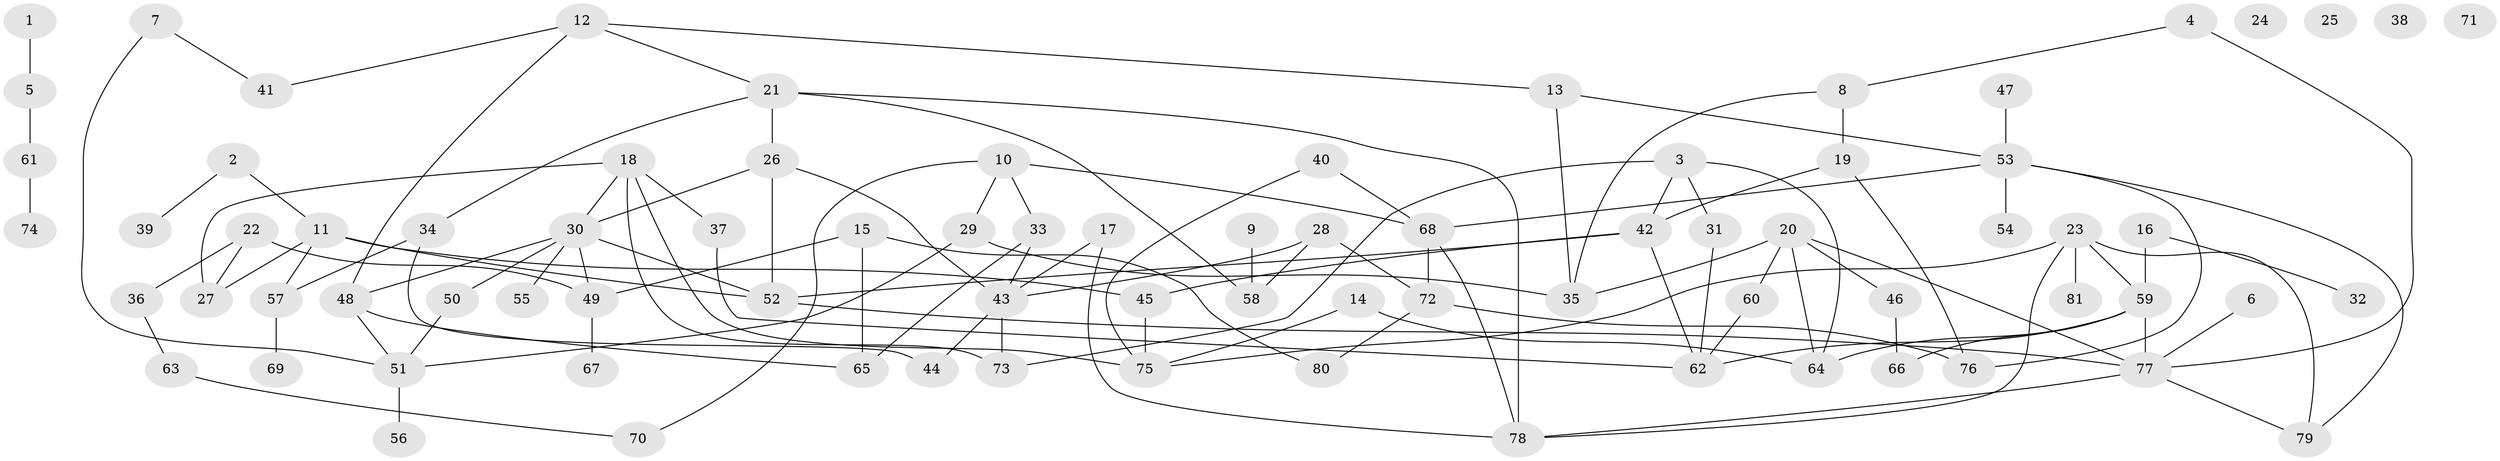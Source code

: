 // coarse degree distribution, {1: 0.225, 2: 0.175, 0: 0.1, 3: 0.15, 5: 0.225, 6: 0.025, 4: 0.05, 12: 0.025, 8: 0.025}
// Generated by graph-tools (version 1.1) at 2025/43/03/04/25 21:43:03]
// undirected, 81 vertices, 117 edges
graph export_dot {
graph [start="1"]
  node [color=gray90,style=filled];
  1;
  2;
  3;
  4;
  5;
  6;
  7;
  8;
  9;
  10;
  11;
  12;
  13;
  14;
  15;
  16;
  17;
  18;
  19;
  20;
  21;
  22;
  23;
  24;
  25;
  26;
  27;
  28;
  29;
  30;
  31;
  32;
  33;
  34;
  35;
  36;
  37;
  38;
  39;
  40;
  41;
  42;
  43;
  44;
  45;
  46;
  47;
  48;
  49;
  50;
  51;
  52;
  53;
  54;
  55;
  56;
  57;
  58;
  59;
  60;
  61;
  62;
  63;
  64;
  65;
  66;
  67;
  68;
  69;
  70;
  71;
  72;
  73;
  74;
  75;
  76;
  77;
  78;
  79;
  80;
  81;
  1 -- 5;
  2 -- 11;
  2 -- 39;
  3 -- 31;
  3 -- 42;
  3 -- 64;
  3 -- 73;
  4 -- 8;
  4 -- 77;
  5 -- 61;
  6 -- 77;
  7 -- 41;
  7 -- 51;
  8 -- 19;
  8 -- 35;
  9 -- 58;
  10 -- 29;
  10 -- 33;
  10 -- 68;
  10 -- 70;
  11 -- 27;
  11 -- 45;
  11 -- 52;
  11 -- 57;
  12 -- 13;
  12 -- 21;
  12 -- 41;
  12 -- 48;
  13 -- 35;
  13 -- 53;
  14 -- 64;
  14 -- 75;
  15 -- 49;
  15 -- 65;
  15 -- 80;
  16 -- 32;
  16 -- 59;
  17 -- 43;
  17 -- 78;
  18 -- 27;
  18 -- 30;
  18 -- 37;
  18 -- 73;
  18 -- 75;
  19 -- 42;
  19 -- 76;
  20 -- 35;
  20 -- 46;
  20 -- 60;
  20 -- 64;
  20 -- 77;
  21 -- 26;
  21 -- 34;
  21 -- 58;
  21 -- 78;
  22 -- 27;
  22 -- 36;
  22 -- 49;
  23 -- 59;
  23 -- 75;
  23 -- 78;
  23 -- 79;
  23 -- 81;
  26 -- 30;
  26 -- 43;
  26 -- 52;
  28 -- 43;
  28 -- 58;
  28 -- 72;
  29 -- 35;
  29 -- 51;
  30 -- 48;
  30 -- 49;
  30 -- 50;
  30 -- 52;
  30 -- 55;
  31 -- 62;
  33 -- 43;
  33 -- 65;
  34 -- 44;
  34 -- 57;
  36 -- 63;
  37 -- 62;
  40 -- 68;
  40 -- 75;
  42 -- 45;
  42 -- 52;
  42 -- 62;
  43 -- 44;
  43 -- 73;
  45 -- 75;
  46 -- 66;
  47 -- 53;
  48 -- 51;
  48 -- 65;
  49 -- 67;
  50 -- 51;
  51 -- 56;
  52 -- 77;
  53 -- 54;
  53 -- 68;
  53 -- 76;
  53 -- 79;
  57 -- 69;
  59 -- 62;
  59 -- 64;
  59 -- 66;
  59 -- 77;
  60 -- 62;
  61 -- 74;
  63 -- 70;
  68 -- 72;
  68 -- 78;
  72 -- 76;
  72 -- 80;
  77 -- 78;
  77 -- 79;
}
